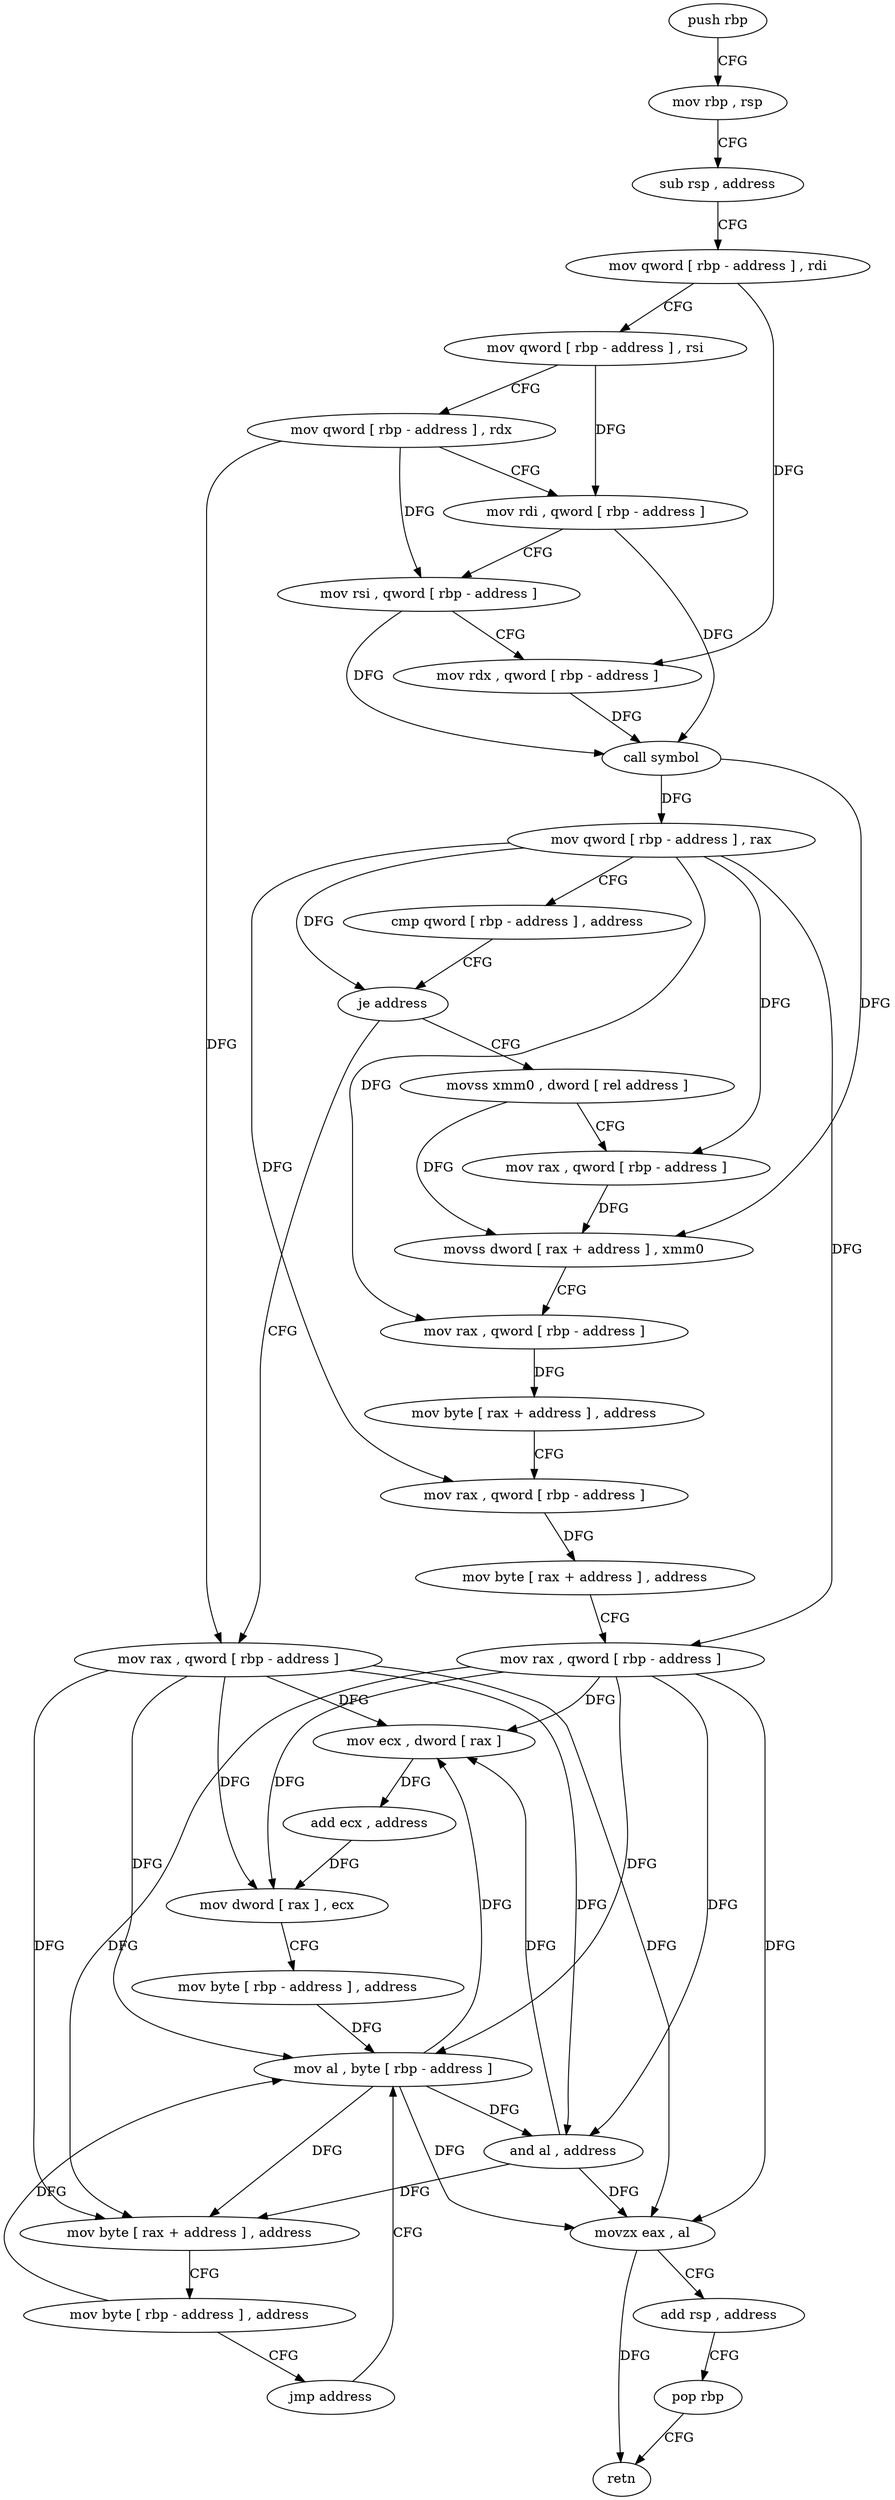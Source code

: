 digraph "func" {
"4273392" [label = "push rbp" ]
"4273393" [label = "mov rbp , rsp" ]
"4273396" [label = "sub rsp , address" ]
"4273400" [label = "mov qword [ rbp - address ] , rdi" ]
"4273404" [label = "mov qword [ rbp - address ] , rsi" ]
"4273408" [label = "mov qword [ rbp - address ] , rdx" ]
"4273412" [label = "mov rdi , qword [ rbp - address ]" ]
"4273416" [label = "mov rsi , qword [ rbp - address ]" ]
"4273420" [label = "mov rdx , qword [ rbp - address ]" ]
"4273424" [label = "call symbol" ]
"4273429" [label = "mov qword [ rbp - address ] , rax" ]
"4273433" [label = "cmp qword [ rbp - address ] , address" ]
"4273438" [label = "je address" ]
"4273494" [label = "mov rax , qword [ rbp - address ]" ]
"4273444" [label = "movss xmm0 , dword [ rel address ]" ]
"4273498" [label = "mov ecx , dword [ rax ]" ]
"4273500" [label = "add ecx , address" ]
"4273503" [label = "mov dword [ rax ] , ecx" ]
"4273505" [label = "mov byte [ rbp - address ] , address" ]
"4273509" [label = "mov al , byte [ rbp - address ]" ]
"4273452" [label = "mov rax , qword [ rbp - address ]" ]
"4273456" [label = "movss dword [ rax + address ] , xmm0" ]
"4273461" [label = "mov rax , qword [ rbp - address ]" ]
"4273465" [label = "mov byte [ rax + address ] , address" ]
"4273469" [label = "mov rax , qword [ rbp - address ]" ]
"4273473" [label = "mov byte [ rax + address ] , address" ]
"4273477" [label = "mov rax , qword [ rbp - address ]" ]
"4273481" [label = "mov byte [ rax + address ] , address" ]
"4273485" [label = "mov byte [ rbp - address ] , address" ]
"4273489" [label = "jmp address" ]
"4273512" [label = "and al , address" ]
"4273514" [label = "movzx eax , al" ]
"4273517" [label = "add rsp , address" ]
"4273521" [label = "pop rbp" ]
"4273522" [label = "retn" ]
"4273392" -> "4273393" [ label = "CFG" ]
"4273393" -> "4273396" [ label = "CFG" ]
"4273396" -> "4273400" [ label = "CFG" ]
"4273400" -> "4273404" [ label = "CFG" ]
"4273400" -> "4273420" [ label = "DFG" ]
"4273404" -> "4273408" [ label = "CFG" ]
"4273404" -> "4273412" [ label = "DFG" ]
"4273408" -> "4273412" [ label = "CFG" ]
"4273408" -> "4273416" [ label = "DFG" ]
"4273408" -> "4273494" [ label = "DFG" ]
"4273412" -> "4273416" [ label = "CFG" ]
"4273412" -> "4273424" [ label = "DFG" ]
"4273416" -> "4273420" [ label = "CFG" ]
"4273416" -> "4273424" [ label = "DFG" ]
"4273420" -> "4273424" [ label = "DFG" ]
"4273424" -> "4273429" [ label = "DFG" ]
"4273424" -> "4273456" [ label = "DFG" ]
"4273429" -> "4273433" [ label = "CFG" ]
"4273429" -> "4273438" [ label = "DFG" ]
"4273429" -> "4273452" [ label = "DFG" ]
"4273429" -> "4273461" [ label = "DFG" ]
"4273429" -> "4273469" [ label = "DFG" ]
"4273429" -> "4273477" [ label = "DFG" ]
"4273433" -> "4273438" [ label = "CFG" ]
"4273438" -> "4273494" [ label = "CFG" ]
"4273438" -> "4273444" [ label = "CFG" ]
"4273494" -> "4273498" [ label = "DFG" ]
"4273494" -> "4273503" [ label = "DFG" ]
"4273494" -> "4273481" [ label = "DFG" ]
"4273494" -> "4273509" [ label = "DFG" ]
"4273494" -> "4273512" [ label = "DFG" ]
"4273494" -> "4273514" [ label = "DFG" ]
"4273444" -> "4273452" [ label = "CFG" ]
"4273444" -> "4273456" [ label = "DFG" ]
"4273498" -> "4273500" [ label = "DFG" ]
"4273500" -> "4273503" [ label = "DFG" ]
"4273503" -> "4273505" [ label = "CFG" ]
"4273505" -> "4273509" [ label = "DFG" ]
"4273509" -> "4273512" [ label = "DFG" ]
"4273509" -> "4273498" [ label = "DFG" ]
"4273509" -> "4273481" [ label = "DFG" ]
"4273509" -> "4273514" [ label = "DFG" ]
"4273452" -> "4273456" [ label = "DFG" ]
"4273456" -> "4273461" [ label = "CFG" ]
"4273461" -> "4273465" [ label = "DFG" ]
"4273465" -> "4273469" [ label = "CFG" ]
"4273469" -> "4273473" [ label = "DFG" ]
"4273473" -> "4273477" [ label = "CFG" ]
"4273477" -> "4273481" [ label = "DFG" ]
"4273477" -> "4273498" [ label = "DFG" ]
"4273477" -> "4273503" [ label = "DFG" ]
"4273477" -> "4273509" [ label = "DFG" ]
"4273477" -> "4273512" [ label = "DFG" ]
"4273477" -> "4273514" [ label = "DFG" ]
"4273481" -> "4273485" [ label = "CFG" ]
"4273485" -> "4273489" [ label = "CFG" ]
"4273485" -> "4273509" [ label = "DFG" ]
"4273489" -> "4273509" [ label = "CFG" ]
"4273512" -> "4273514" [ label = "DFG" ]
"4273512" -> "4273498" [ label = "DFG" ]
"4273512" -> "4273481" [ label = "DFG" ]
"4273514" -> "4273517" [ label = "CFG" ]
"4273514" -> "4273522" [ label = "DFG" ]
"4273517" -> "4273521" [ label = "CFG" ]
"4273521" -> "4273522" [ label = "CFG" ]
}
